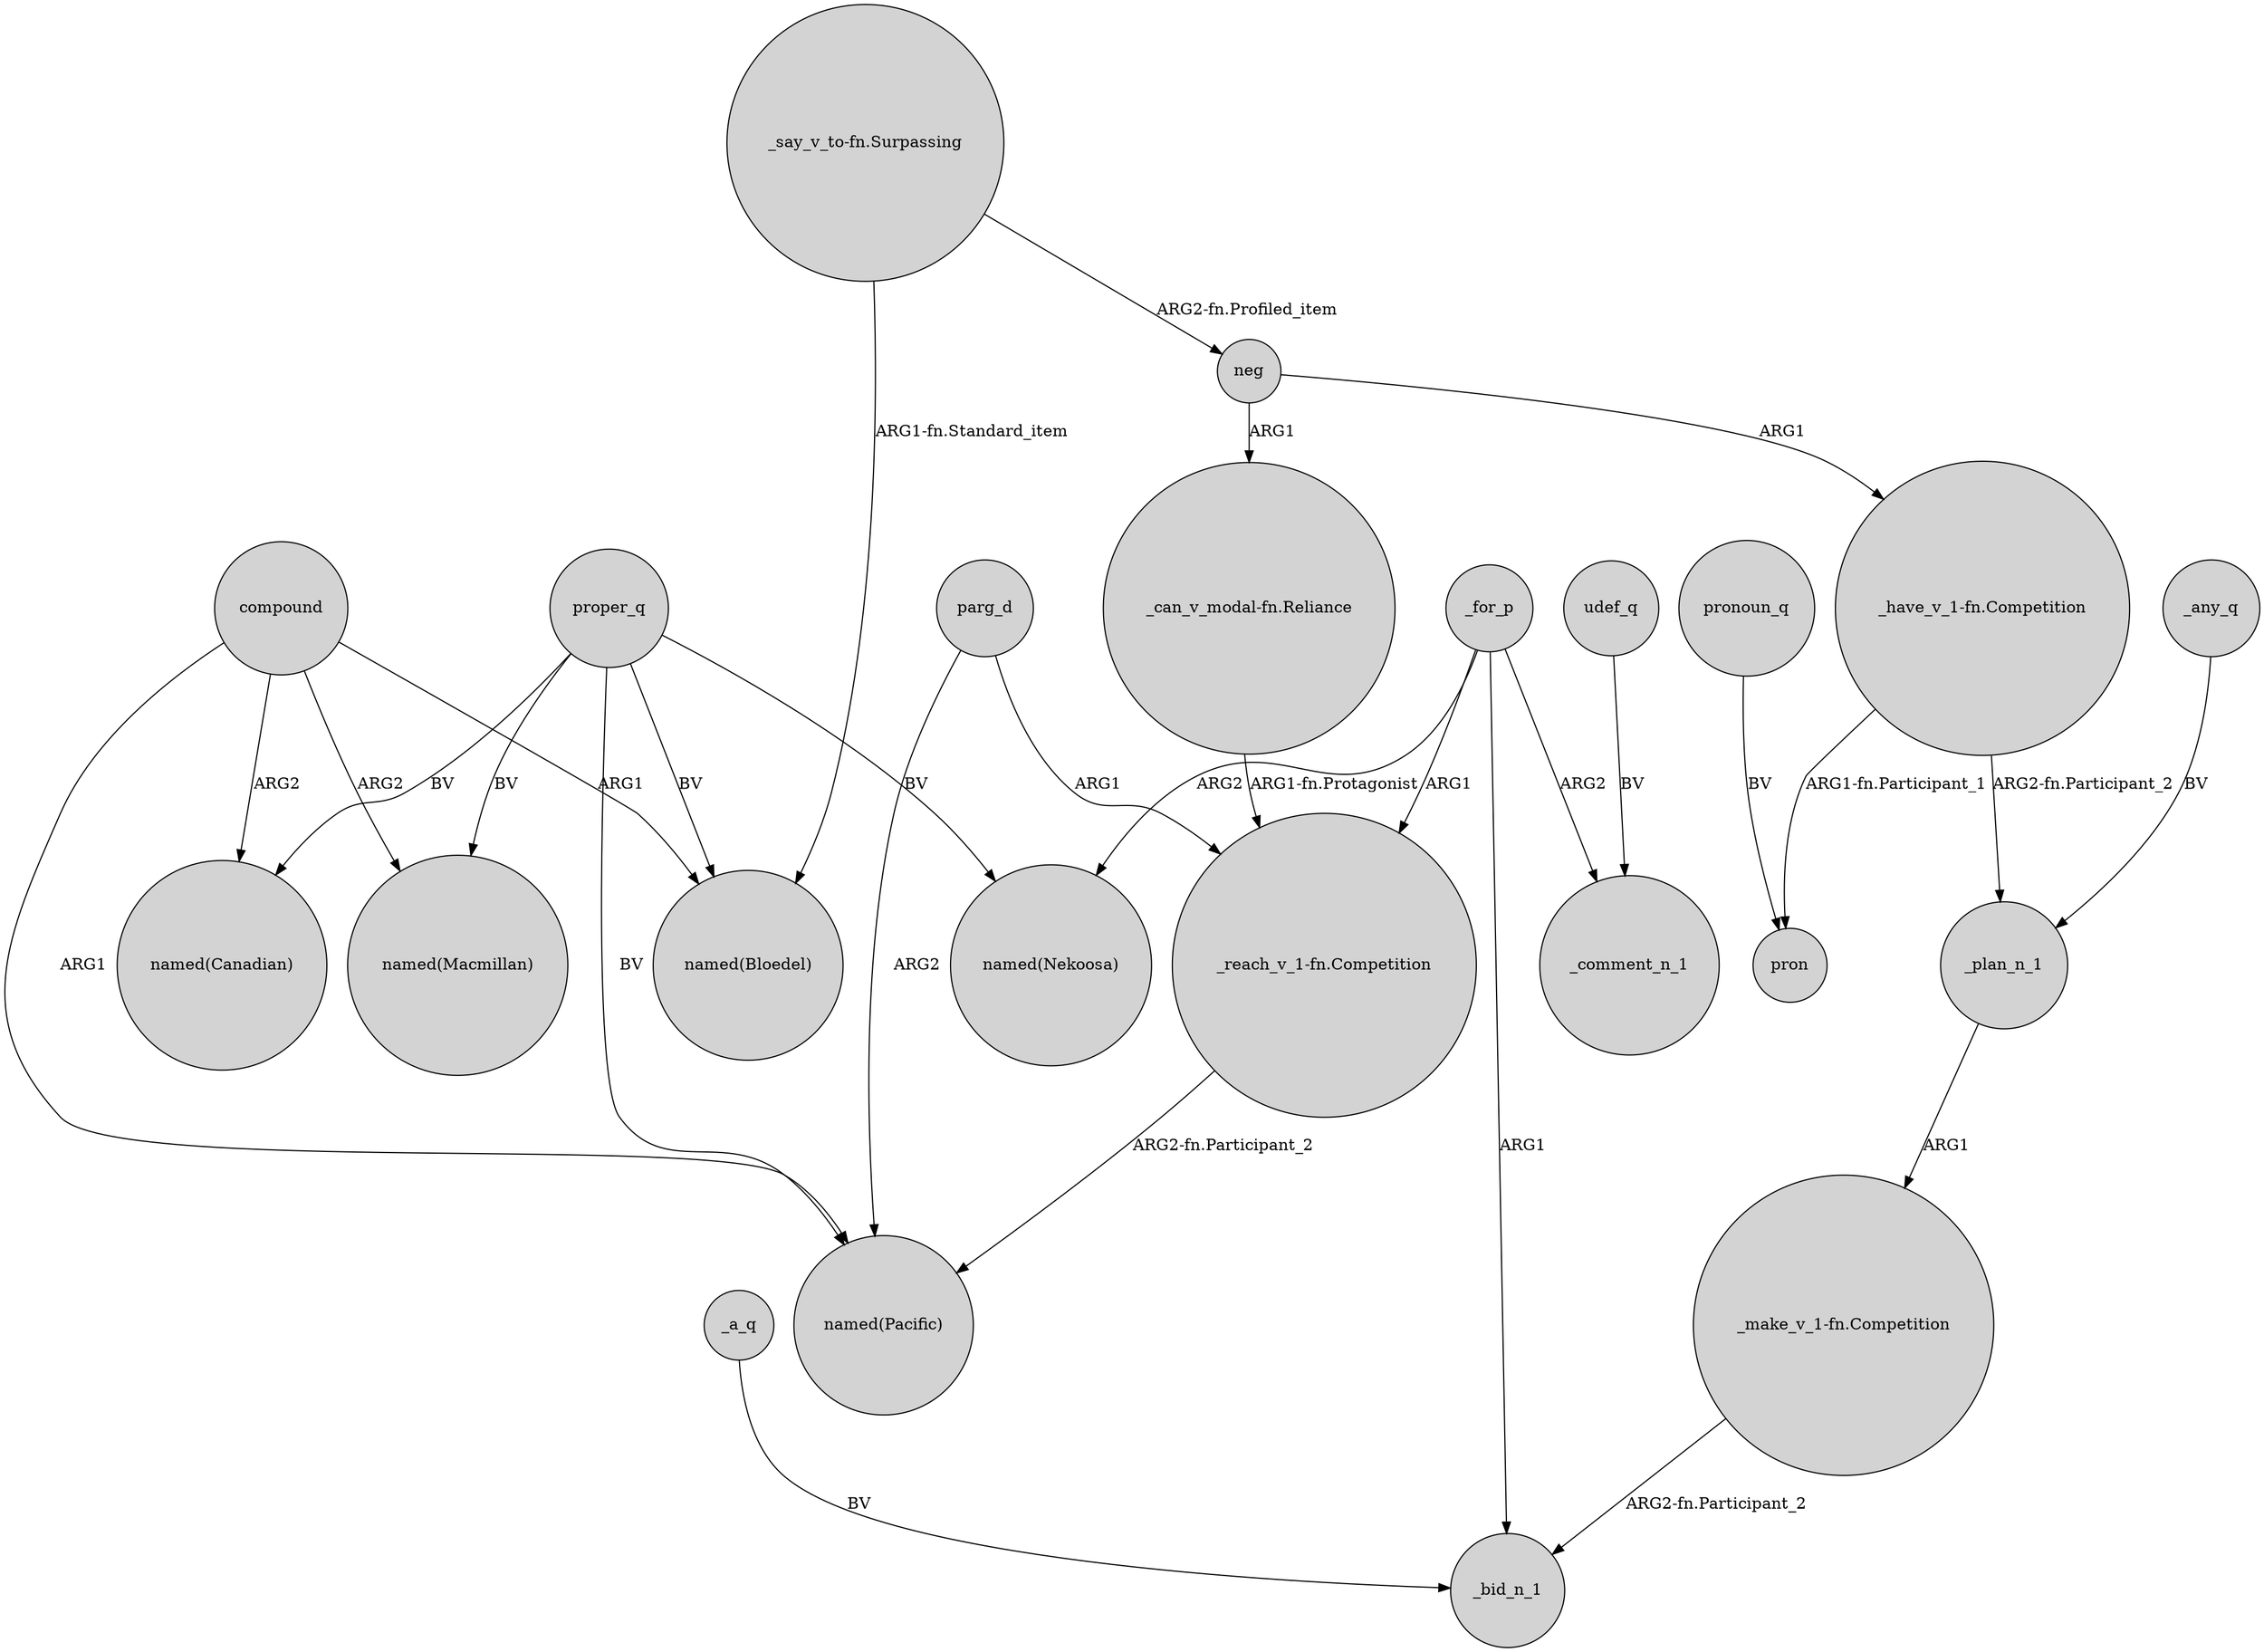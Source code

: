 digraph {
	node [shape=circle style=filled]
	_a_q -> _bid_n_1 [label=BV]
	"_say_v_to-fn.Surpassing" -> "named(Bloedel)" [label="ARG1-fn.Standard_item"]
	proper_q -> "named(Canadian)" [label=BV]
	parg_d -> "_reach_v_1-fn.Competition" [label=ARG1]
	"_have_v_1-fn.Competition" -> pron [label="ARG1-fn.Participant_1"]
	_for_p -> _comment_n_1 [label=ARG2]
	neg -> "_can_v_modal-fn.Reliance" [label=ARG1]
	"_can_v_modal-fn.Reliance" -> "_reach_v_1-fn.Competition" [label="ARG1-fn.Protagonist"]
	_plan_n_1 -> "_make_v_1-fn.Competition" [label=ARG1]
	compound -> "named(Bloedel)" [label=ARG1]
	_for_p -> "_reach_v_1-fn.Competition" [label=ARG1]
	"_reach_v_1-fn.Competition" -> "named(Pacific)" [label="ARG2-fn.Participant_2"]
	proper_q -> "named(Bloedel)" [label=BV]
	compound -> "named(Pacific)" [label=ARG1]
	pronoun_q -> pron [label=BV]
	compound -> "named(Macmillan)" [label=ARG2]
	neg -> "_have_v_1-fn.Competition" [label=ARG1]
	parg_d -> "named(Pacific)" [label=ARG2]
	proper_q -> "named(Macmillan)" [label=BV]
	proper_q -> "named(Pacific)" [label=BV]
	_for_p -> "named(Nekoosa)" [label=ARG2]
	udef_q -> _comment_n_1 [label=BV]
	"_have_v_1-fn.Competition" -> _plan_n_1 [label="ARG2-fn.Participant_2"]
	"_make_v_1-fn.Competition" -> _bid_n_1 [label="ARG2-fn.Participant_2"]
	_any_q -> _plan_n_1 [label=BV]
	compound -> "named(Canadian)" [label=ARG2]
	proper_q -> "named(Nekoosa)" [label=BV]
	_for_p -> _bid_n_1 [label=ARG1]
	"_say_v_to-fn.Surpassing" -> neg [label="ARG2-fn.Profiled_item"]
}

